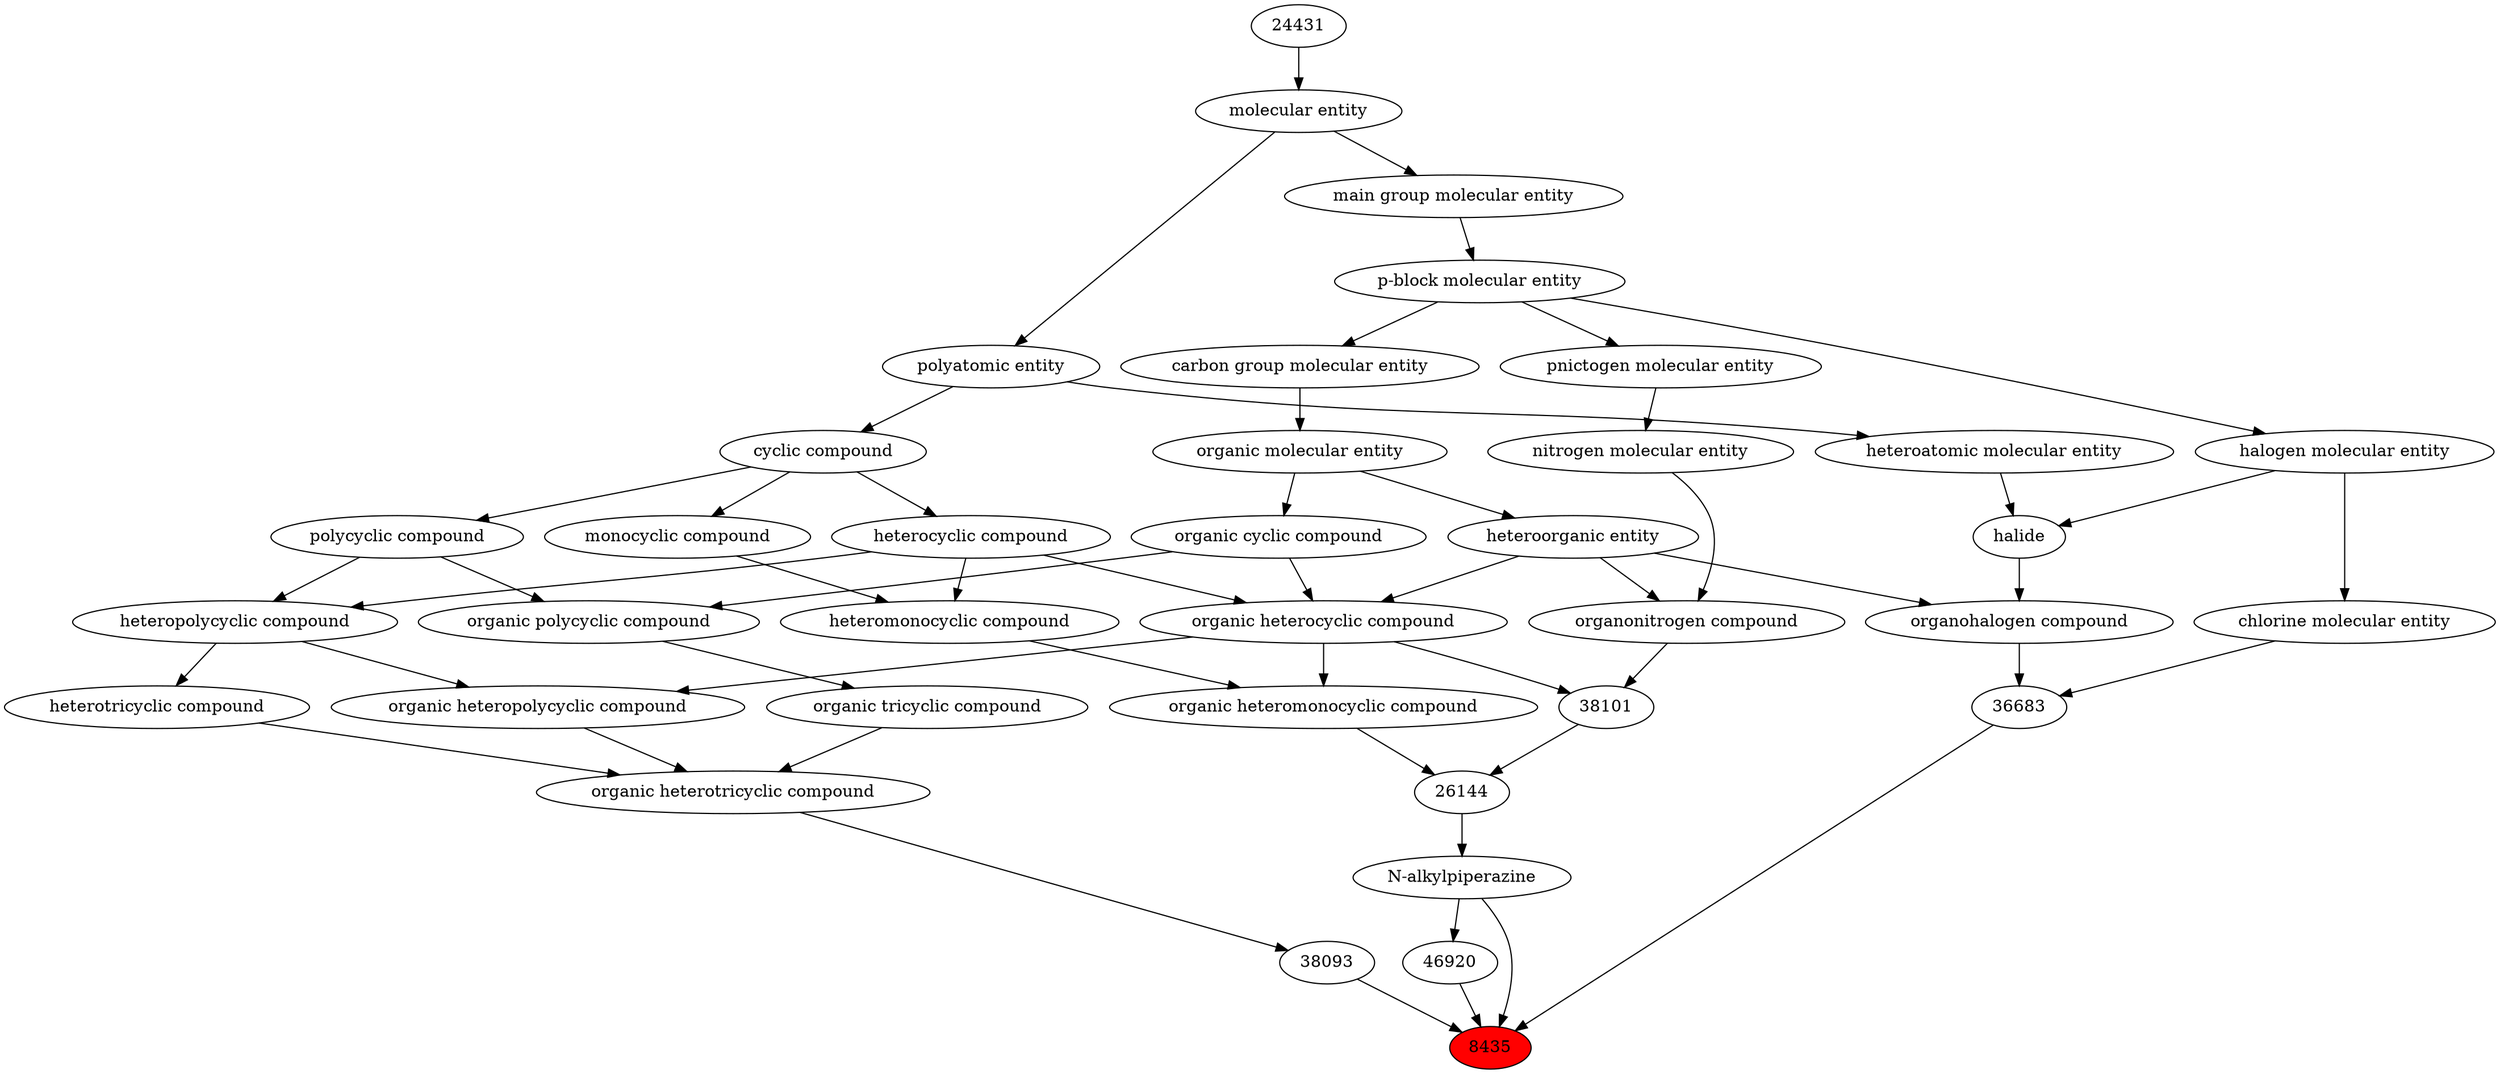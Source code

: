 digraph tree{ 
8435 [label="8435" fillcolor=red style=filled]
46920 -> 8435
36683 -> 8435
46845 -> 8435
38093 -> 8435
46920 [label="46920"]
46845 -> 46920
36683 [label="36683"]
36684 -> 36683
23117 -> 36683
46845 [label="N-alkylpiperazine"]
26144 -> 46845
38093 [label="38093"]
26979 -> 38093
36684 [label="organohalogen compound"]
33285 -> 36684
37578 -> 36684
23117 [label="chlorine molecular entity"]
24471 -> 23117
26144 [label="26144"]
38101 -> 26144
25693 -> 26144
26979 [label="organic heterotricyclic compound"]
38166 -> 26979
36688 -> 26979
51959 -> 26979
33285 [label="heteroorganic entity"]
50860 -> 33285
37578 [label="halide"]
24471 -> 37578
37577 -> 37578
24471 [label="halogen molecular entity"]
33675 -> 24471
38101 [label="38101"]
24532 -> 38101
35352 -> 38101
25693 [label="organic heteromonocyclic compound"]
33670 -> 25693
24532 -> 25693
38166 [label="organic heteropolycyclic compound"]
24532 -> 38166
33671 -> 38166
36688 [label="heterotricyclic compound"]
33671 -> 36688
51959 [label="organic tricyclic compound"]
51958 -> 51959
50860 [label="organic molecular entity"]
33582 -> 50860
37577 [label="heteroatomic molecular entity"]
36357 -> 37577
33675 [label="p-block molecular entity"]
33579 -> 33675
24532 [label="organic heterocyclic compound"]
33285 -> 24532
33832 -> 24532
5686 -> 24532
35352 [label="organonitrogen compound"]
51143 -> 35352
33285 -> 35352
33670 [label="heteromonocyclic compound"]
5686 -> 33670
33661 -> 33670
33671 [label="heteropolycyclic compound"]
5686 -> 33671
33635 -> 33671
51958 [label="organic polycyclic compound"]
33832 -> 51958
33635 -> 51958
33582 [label="carbon group molecular entity"]
33675 -> 33582
36357 [label="polyatomic entity"]
23367 -> 36357
33579 [label="main group molecular entity"]
23367 -> 33579
33832 [label="organic cyclic compound"]
50860 -> 33832
5686 [label="heterocyclic compound"]
33595 -> 5686
51143 [label="nitrogen molecular entity"]
33302 -> 51143
33661 [label="monocyclic compound"]
33595 -> 33661
33635 [label="polycyclic compound"]
33595 -> 33635
23367 [label="molecular entity"]
24431 -> 23367
33595 [label="cyclic compound"]
36357 -> 33595
33302 [label="pnictogen molecular entity"]
33675 -> 33302
24431 [label="24431"]
}